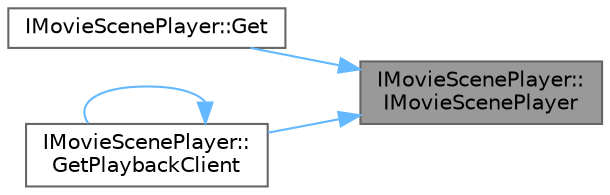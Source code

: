 digraph "IMovieScenePlayer::IMovieScenePlayer"
{
 // INTERACTIVE_SVG=YES
 // LATEX_PDF_SIZE
  bgcolor="transparent";
  edge [fontname=Helvetica,fontsize=10,labelfontname=Helvetica,labelfontsize=10];
  node [fontname=Helvetica,fontsize=10,shape=box,height=0.2,width=0.4];
  rankdir="RL";
  Node1 [id="Node000001",label="IMovieScenePlayer::\lIMovieScenePlayer",height=0.2,width=0.4,color="gray40", fillcolor="grey60", style="filled", fontcolor="black",tooltip=" "];
  Node1 -> Node2 [id="edge1_Node000001_Node000002",dir="back",color="steelblue1",style="solid",tooltip=" "];
  Node2 [id="Node000002",label="IMovieScenePlayer::Get",height=0.2,width=0.4,color="grey40", fillcolor="white", style="filled",URL="$dc/d16/classIMovieScenePlayer.html#a5e6625aa6b4f4d063646b829c143ee21",tooltip=" "];
  Node1 -> Node3 [id="edge2_Node000001_Node000003",dir="back",color="steelblue1",style="solid",tooltip=" "];
  Node3 [id="Node000003",label="IMovieScenePlayer::\lGetPlaybackClient",height=0.2,width=0.4,color="grey40", fillcolor="white", style="filled",URL="$dc/d16/classIMovieScenePlayer.html#a59948c8e698765ab5beca78878720b1e",tooltip=" "];
  Node3 -> Node3 [id="edge3_Node000003_Node000003",dir="back",color="steelblue1",style="solid",tooltip=" "];
}
